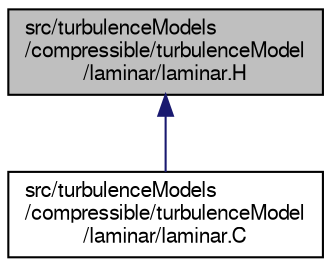 digraph "src/turbulenceModels/compressible/turbulenceModel/laminar/laminar.H"
{
  bgcolor="transparent";
  edge [fontname="FreeSans",fontsize="10",labelfontname="FreeSans",labelfontsize="10"];
  node [fontname="FreeSans",fontsize="10",shape=record];
  Node2 [label="src/turbulenceModels\l/compressible/turbulenceModel\l/laminar/laminar.H",height=0.2,width=0.4,color="black", fillcolor="grey75", style="filled", fontcolor="black"];
  Node2 -> Node3 [dir="back",color="midnightblue",fontsize="10",style="solid",fontname="FreeSans"];
  Node3 [label="src/turbulenceModels\l/compressible/turbulenceModel\l/laminar/laminar.C",height=0.2,width=0.4,color="black",URL="$a39173.html"];
}
